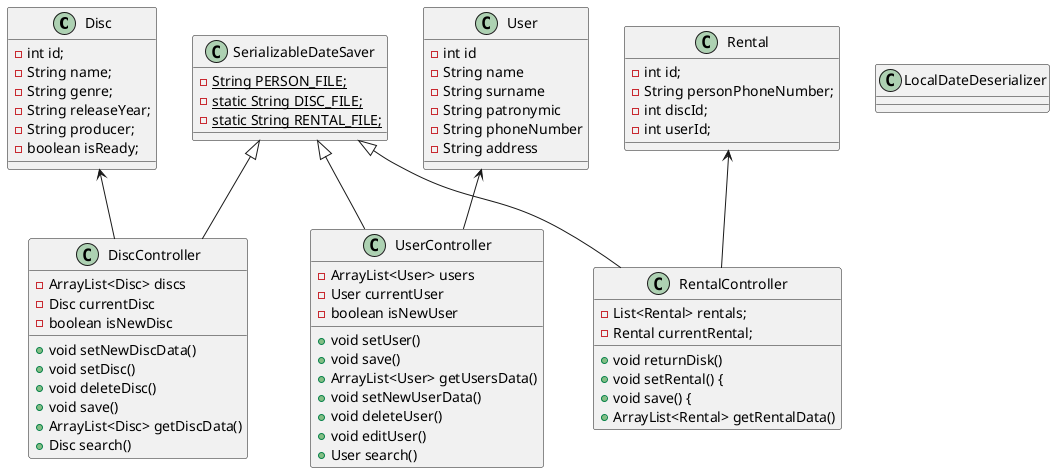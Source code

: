 @startuml
  class Disc{

    - int id;
    - String name;
    - String genre;
    - String releaseYear;
    - String producer;
    - boolean isReady;
    }
     Disc <-- DiscController
    class DiscController{
    - ArrayList<Disc> discs
    - Disc currentDisc
    - boolean isNewDisc
    + void setNewDiscData()
    + void setDisc()
    + void deleteDisc()
    + void save()
    + ArrayList<Disc> getDiscData()
    + Disc search()

    }
    class User{
    - int id
    - String name
    - String surname
    - String patronymic
    - String phoneNumber
    - String address
    }
    class UserController{
         - ArrayList<User> users
         - User currentUser
         - boolean isNewUser
         + void setUser()
         + void save()
         + ArrayList<User> getUsersData()
         + void setNewUserData()
         + void deleteUser()
         + void editUser()
         + User search()

        }
    User <-- UserController
    class Rental{
     - int id;
     - String personPhoneNumber;
     - int discId;
     - int userId;
    }

     class RentalController{
     - List<Rental> rentals;
     - Rental currentRental;
      + void returnDisk()
      + void setRental() {
      + void save() {
      + ArrayList<Rental> getRentalData()
     }
      Rental <-- RentalController

      class SerializableDateSaver{
      -  {static} String PERSON_FILE;
      -  {static}  static String DISC_FILE;
      -  {static}  static String RENTAL_FILE;
      }
      SerializableDateSaver <|-- UserController
      SerializableDateSaver <|-- DiscController
      SerializableDateSaver <|-- RentalController
 class LocalDateDeserializer{
}

@enduml